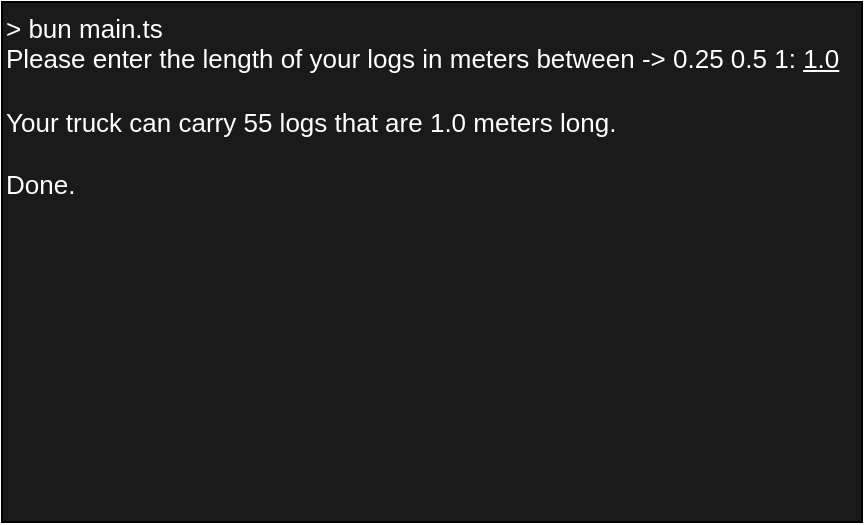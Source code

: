 <mxfile>
    <diagram id="41GFQtG4_V_XY11DDXdB" name="Page-1">
        <mxGraphModel dx="1129" dy="692" grid="1" gridSize="10" guides="1" tooltips="1" connect="1" arrows="1" fold="1" page="1" pageScale="1" pageWidth="827" pageHeight="1169" math="0" shadow="0">
            <root>
                <mxCell id="0"/>
                <mxCell id="1" parent="0"/>
                <mxCell id="2" value="&lt;font color=&quot;#ffffff&quot; style=&quot;font-size: 13px;&quot;&gt;&amp;gt; bun main.ts&lt;br&gt;&lt;/font&gt;&lt;div style=&quot;font-size: 13px;&quot;&gt;&lt;span style=&quot;background-color: initial;&quot;&gt;&lt;font color=&quot;#ffffff&quot; style=&quot;font-size: 13px;&quot;&gt;Please enter the length of your logs in meters between -&amp;gt; 0.25 0.5 1: &lt;u&gt;1.0&lt;/u&gt;&lt;/font&gt;&lt;/span&gt;&lt;/div&gt;&lt;div style=&quot;font-size: 13px;&quot;&gt;&lt;span style=&quot;background-color: initial;&quot;&gt;&lt;font color=&quot;#ffffff&quot; style=&quot;font-size: 13px;&quot;&gt;&lt;br&gt;&lt;/font&gt;&lt;/span&gt;&lt;/div&gt;&lt;div style=&quot;font-size: 13px;&quot;&gt;&lt;font color=&quot;#ffffff&quot;&gt;Your truck can carry 55 logs that are 1.0 meters long.&lt;/font&gt;&lt;/div&gt;&lt;div style=&quot;font-size: 13px;&quot;&gt;&lt;span style=&quot;background-color: initial;&quot;&gt;&lt;font color=&quot;#ffffff&quot; style=&quot;font-size: 13px;&quot;&gt;&lt;br&gt;&lt;/font&gt;&lt;/span&gt;&lt;/div&gt;&lt;div style=&quot;font-size: 13px;&quot;&gt;&lt;span style=&quot;background-color: initial;&quot;&gt;&lt;font color=&quot;#ffffff&quot; style=&quot;font-size: 13px;&quot;&gt;Done.&lt;/font&gt;&lt;/span&gt;&lt;/div&gt;&lt;div style=&quot;font-size: 13px;&quot;&gt;&lt;span style=&quot;background-color: initial;&quot;&gt;&lt;font color=&quot;#ffffff&quot; style=&quot;font-size: 13px;&quot;&gt;&lt;br&gt;&lt;/font&gt;&lt;/span&gt;&lt;/div&gt;&lt;div style=&quot;font-size: 13px;&quot;&gt;&lt;span style=&quot;background-color: initial;&quot;&gt;&lt;font color=&quot;#ffffff&quot; style=&quot;font-size: 13px;&quot;&gt;&lt;br&gt;&lt;/font&gt;&lt;/span&gt;&lt;/div&gt;&lt;div style=&quot;font-size: 13px;&quot;&gt;&lt;span style=&quot;background-color: initial;&quot;&gt;&lt;font color=&quot;#ffffff&quot; style=&quot;font-size: 13px;&quot;&gt;&lt;br&gt;&lt;/font&gt;&lt;/span&gt;&lt;/div&gt;&lt;div style=&quot;font-size: 13px;&quot;&gt;&lt;span style=&quot;background-color: initial;&quot;&gt;&lt;font color=&quot;#ffffff&quot; style=&quot;font-size: 13px;&quot;&gt;&lt;br&gt;&lt;/font&gt;&lt;/span&gt;&lt;/div&gt;&lt;div style=&quot;font-size: 13px;&quot;&gt;&lt;span style=&quot;background-color: initial;&quot;&gt;&lt;font color=&quot;#ffffff&quot; style=&quot;font-size: 13px;&quot;&gt;&lt;br&gt;&lt;/font&gt;&lt;/span&gt;&lt;/div&gt;&lt;div style=&quot;font-size: 13px;&quot;&gt;&lt;span style=&quot;background-color: initial;&quot;&gt;&lt;font color=&quot;#ffffff&quot; style=&quot;font-size: 13px;&quot;&gt;&lt;br&gt;&lt;/font&gt;&lt;/span&gt;&lt;/div&gt;&lt;div style=&quot;font-size: 13px;&quot;&gt;&lt;span style=&quot;background-color: initial;&quot;&gt;&lt;font color=&quot;#ffffff&quot; style=&quot;font-size: 13px;&quot;&gt;&lt;br&gt;&lt;/font&gt;&lt;/span&gt;&lt;/div&gt;&lt;div style=&quot;font-size: 13px;&quot;&gt;&lt;span style=&quot;background-color: initial;&quot;&gt;&lt;font color=&quot;#ffffff&quot; style=&quot;font-size: 13px;&quot;&gt;&lt;br&gt;&lt;/font&gt;&lt;/span&gt;&lt;/div&gt;&lt;div style=&quot;font-size: 13px;&quot;&gt;&lt;span style=&quot;background-color: initial;&quot;&gt;&lt;font color=&quot;#ffffff&quot; style=&quot;font-size: 13px;&quot;&gt;&lt;br&gt;&lt;/font&gt;&lt;/span&gt;&lt;/div&gt;&lt;div style=&quot;font-size: 13px;&quot;&gt;&lt;br&gt;&lt;/div&gt;" style="rounded=0;whiteSpace=wrap;html=1;align=left;fillColor=#1A1A1A;" parent="1" vertex="1">
                    <mxGeometry x="170" y="180" width="430" height="260" as="geometry"/>
                </mxCell>
            </root>
        </mxGraphModel>
    </diagram>
</mxfile>